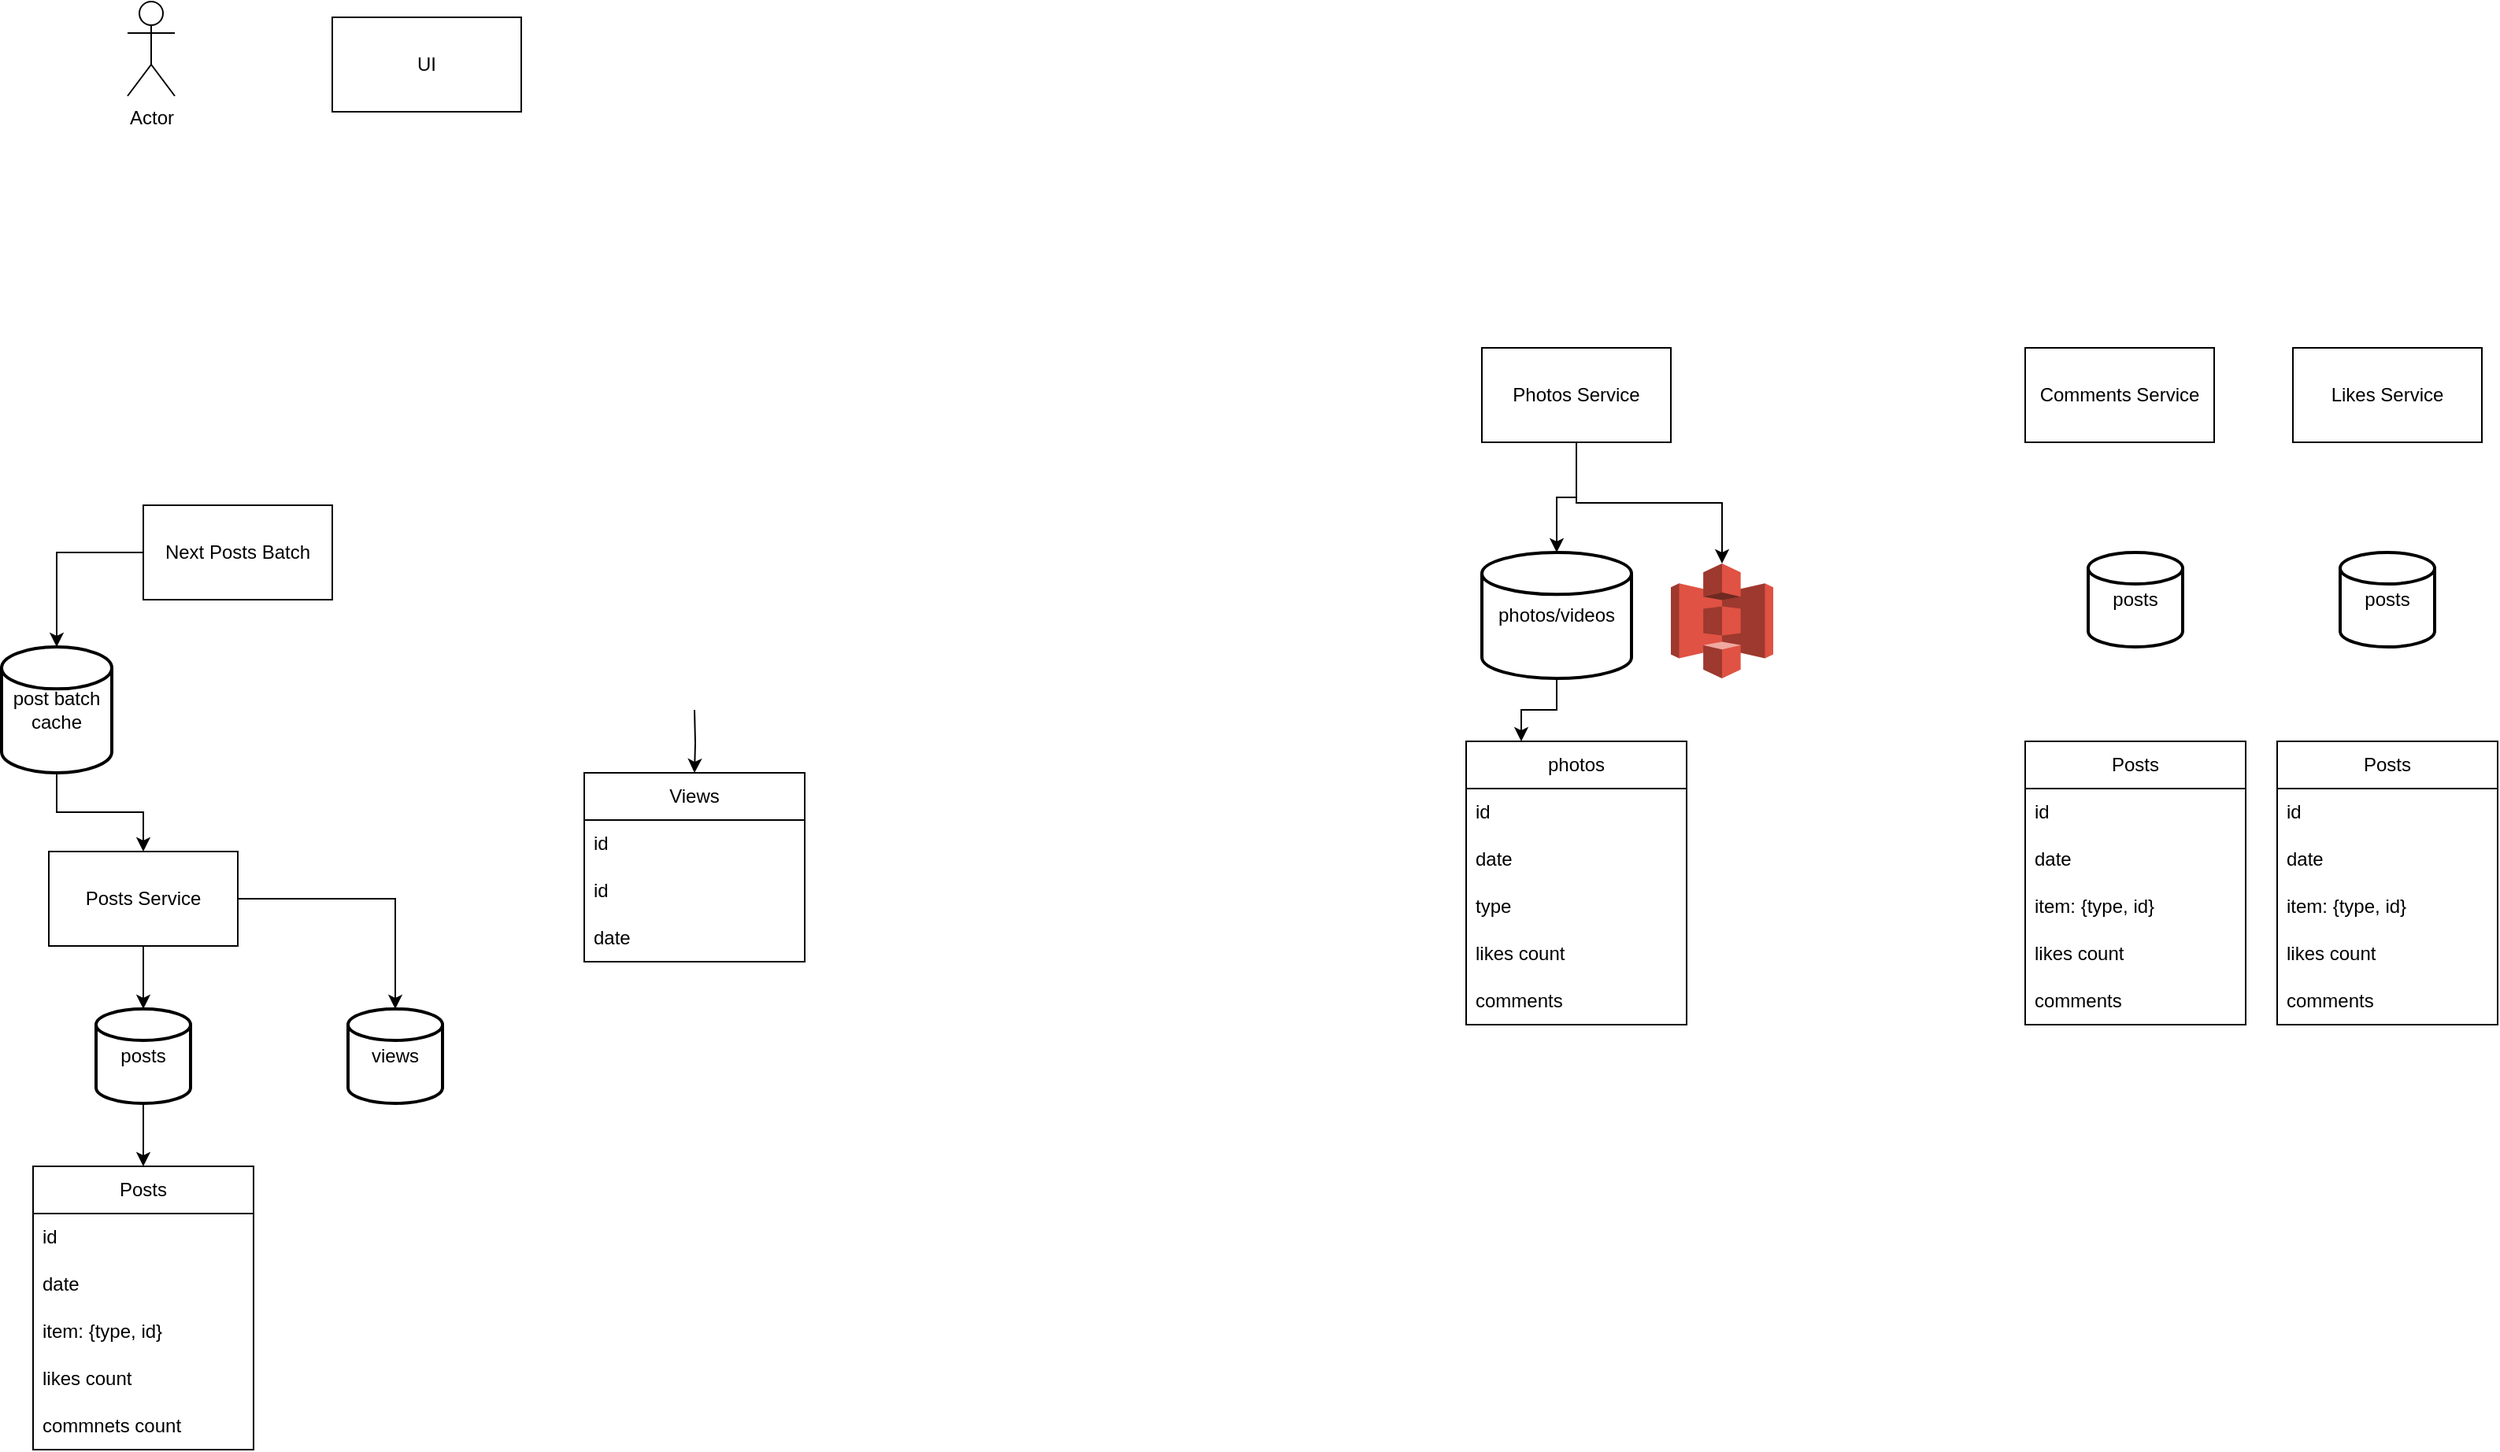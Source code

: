 <mxfile version="26.2.13">
  <diagram name="Page-1" id="V_KNOqPDqetXxnJn7W1N">
    <mxGraphModel dx="964" dy="721" grid="1" gridSize="10" guides="1" tooltips="1" connect="1" arrows="1" fold="1" page="1" pageScale="1" pageWidth="1169" pageHeight="827" math="0" shadow="0">
      <root>
        <mxCell id="0" />
        <mxCell id="1" parent="0" />
        <mxCell id="A8jlQ0syh64Ij3Ti1i6--1" value="Actor" style="shape=umlActor;verticalLabelPosition=bottom;verticalAlign=top;html=1;outlineConnect=0;" vertex="1" parent="1">
          <mxGeometry x="130" y="110" width="30" height="60" as="geometry" />
        </mxCell>
        <mxCell id="A8jlQ0syh64Ij3Ti1i6--2" value="UI" style="rounded=0;whiteSpace=wrap;html=1;" vertex="1" parent="1">
          <mxGeometry x="260" y="120" width="120" height="60" as="geometry" />
        </mxCell>
        <mxCell id="A8jlQ0syh64Ij3Ti1i6--75" style="edgeStyle=orthogonalEdgeStyle;rounded=0;orthogonalLoop=1;jettySize=auto;html=1;" edge="1" parent="1" source="A8jlQ0syh64Ij3Ti1i6--3" target="A8jlQ0syh64Ij3Ti1i6--68">
          <mxGeometry relative="1" as="geometry" />
        </mxCell>
        <mxCell id="A8jlQ0syh64Ij3Ti1i6--3" value="Posts Service" style="rounded=0;whiteSpace=wrap;html=1;" vertex="1" parent="1">
          <mxGeometry x="80" y="650" width="120" height="60" as="geometry" />
        </mxCell>
        <mxCell id="A8jlQ0syh64Ij3Ti1i6--55" style="edgeStyle=orthogonalEdgeStyle;rounded=0;orthogonalLoop=1;jettySize=auto;html=1;entryX=0.5;entryY=0;entryDx=0;entryDy=0;" edge="1" parent="1" source="A8jlQ0syh64Ij3Ti1i6--4" target="A8jlQ0syh64Ij3Ti1i6--6">
          <mxGeometry relative="1" as="geometry" />
        </mxCell>
        <mxCell id="A8jlQ0syh64Ij3Ti1i6--4" value="posts" style="strokeWidth=2;html=1;shape=mxgraph.flowchart.database;whiteSpace=wrap;" vertex="1" parent="1">
          <mxGeometry x="110" y="750" width="60" height="60" as="geometry" />
        </mxCell>
        <mxCell id="A8jlQ0syh64Ij3Ti1i6--5" style="edgeStyle=orthogonalEdgeStyle;rounded=0;orthogonalLoop=1;jettySize=auto;html=1;entryX=0.5;entryY=0;entryDx=0;entryDy=0;entryPerimeter=0;" edge="1" parent="1" source="A8jlQ0syh64Ij3Ti1i6--3" target="A8jlQ0syh64Ij3Ti1i6--4">
          <mxGeometry relative="1" as="geometry" />
        </mxCell>
        <mxCell id="A8jlQ0syh64Ij3Ti1i6--6" value="Posts" style="swimlane;fontStyle=0;childLayout=stackLayout;horizontal=1;startSize=30;horizontalStack=0;resizeParent=1;resizeParentMax=0;resizeLast=0;collapsible=1;marginBottom=0;whiteSpace=wrap;html=1;" vertex="1" parent="1">
          <mxGeometry x="70" y="850" width="140" height="180" as="geometry" />
        </mxCell>
        <mxCell id="A8jlQ0syh64Ij3Ti1i6--7" value="id" style="text;strokeColor=none;fillColor=none;align=left;verticalAlign=middle;spacingLeft=4;spacingRight=4;overflow=hidden;points=[[0,0.5],[1,0.5]];portConstraint=eastwest;rotatable=0;whiteSpace=wrap;html=1;" vertex="1" parent="A8jlQ0syh64Ij3Ti1i6--6">
          <mxGeometry y="30" width="140" height="30" as="geometry" />
        </mxCell>
        <mxCell id="A8jlQ0syh64Ij3Ti1i6--8" value="date" style="text;strokeColor=none;fillColor=none;align=left;verticalAlign=middle;spacingLeft=4;spacingRight=4;overflow=hidden;points=[[0,0.5],[1,0.5]];portConstraint=eastwest;rotatable=0;whiteSpace=wrap;html=1;" vertex="1" parent="A8jlQ0syh64Ij3Ti1i6--6">
          <mxGeometry y="60" width="140" height="30" as="geometry" />
        </mxCell>
        <mxCell id="A8jlQ0syh64Ij3Ti1i6--9" value="item: {type, id}" style="text;strokeColor=none;fillColor=none;align=left;verticalAlign=middle;spacingLeft=4;spacingRight=4;overflow=hidden;points=[[0,0.5],[1,0.5]];portConstraint=eastwest;rotatable=0;whiteSpace=wrap;html=1;" vertex="1" parent="A8jlQ0syh64Ij3Ti1i6--6">
          <mxGeometry y="90" width="140" height="30" as="geometry" />
        </mxCell>
        <mxCell id="A8jlQ0syh64Ij3Ti1i6--11" value="likes count" style="text;strokeColor=none;fillColor=none;align=left;verticalAlign=middle;spacingLeft=4;spacingRight=4;overflow=hidden;points=[[0,0.5],[1,0.5]];portConstraint=eastwest;rotatable=0;whiteSpace=wrap;html=1;" vertex="1" parent="A8jlQ0syh64Ij3Ti1i6--6">
          <mxGeometry y="120" width="140" height="30" as="geometry" />
        </mxCell>
        <mxCell id="A8jlQ0syh64Ij3Ti1i6--82" value="commnets count" style="text;strokeColor=none;fillColor=none;align=left;verticalAlign=middle;spacingLeft=4;spacingRight=4;overflow=hidden;points=[[0,0.5],[1,0.5]];portConstraint=eastwest;rotatable=0;whiteSpace=wrap;html=1;" vertex="1" parent="A8jlQ0syh64Ij3Ti1i6--6">
          <mxGeometry y="150" width="140" height="30" as="geometry" />
        </mxCell>
        <mxCell id="A8jlQ0syh64Ij3Ti1i6--47" style="edgeStyle=orthogonalEdgeStyle;rounded=0;orthogonalLoop=1;jettySize=auto;html=1;" edge="1" parent="1" source="A8jlQ0syh64Ij3Ti1i6--13" target="A8jlQ0syh64Ij3Ti1i6--17">
          <mxGeometry relative="1" as="geometry" />
        </mxCell>
        <mxCell id="A8jlQ0syh64Ij3Ti1i6--13" value="Photos Service" style="rounded=0;whiteSpace=wrap;html=1;" vertex="1" parent="1">
          <mxGeometry x="990" y="330" width="120" height="60" as="geometry" />
        </mxCell>
        <mxCell id="A8jlQ0syh64Ij3Ti1i6--15" value="Comments Service" style="rounded=0;whiteSpace=wrap;html=1;" vertex="1" parent="1">
          <mxGeometry x="1335" y="330" width="120" height="60" as="geometry" />
        </mxCell>
        <mxCell id="A8jlQ0syh64Ij3Ti1i6--16" value="Likes Service" style="rounded=0;whiteSpace=wrap;html=1;" vertex="1" parent="1">
          <mxGeometry x="1505" y="330" width="120" height="60" as="geometry" />
        </mxCell>
        <mxCell id="A8jlQ0syh64Ij3Ti1i6--48" style="edgeStyle=orthogonalEdgeStyle;rounded=0;orthogonalLoop=1;jettySize=auto;html=1;entryX=0.25;entryY=0;entryDx=0;entryDy=0;" edge="1" parent="1" source="A8jlQ0syh64Ij3Ti1i6--17" target="A8jlQ0syh64Ij3Ti1i6--18">
          <mxGeometry relative="1" as="geometry" />
        </mxCell>
        <mxCell id="A8jlQ0syh64Ij3Ti1i6--17" value="photos/videos" style="strokeWidth=2;html=1;shape=mxgraph.flowchart.database;whiteSpace=wrap;" vertex="1" parent="1">
          <mxGeometry x="990" y="460" width="95" height="80" as="geometry" />
        </mxCell>
        <mxCell id="A8jlQ0syh64Ij3Ti1i6--18" value="photos" style="swimlane;fontStyle=0;childLayout=stackLayout;horizontal=1;startSize=30;horizontalStack=0;resizeParent=1;resizeParentMax=0;resizeLast=0;collapsible=1;marginBottom=0;whiteSpace=wrap;html=1;" vertex="1" parent="1">
          <mxGeometry x="980" y="580" width="140" height="180" as="geometry" />
        </mxCell>
        <mxCell id="A8jlQ0syh64Ij3Ti1i6--19" value="id" style="text;strokeColor=none;fillColor=none;align=left;verticalAlign=middle;spacingLeft=4;spacingRight=4;overflow=hidden;points=[[0,0.5],[1,0.5]];portConstraint=eastwest;rotatable=0;whiteSpace=wrap;html=1;" vertex="1" parent="A8jlQ0syh64Ij3Ti1i6--18">
          <mxGeometry y="30" width="140" height="30" as="geometry" />
        </mxCell>
        <mxCell id="A8jlQ0syh64Ij3Ti1i6--20" value="date" style="text;strokeColor=none;fillColor=none;align=left;verticalAlign=middle;spacingLeft=4;spacingRight=4;overflow=hidden;points=[[0,0.5],[1,0.5]];portConstraint=eastwest;rotatable=0;whiteSpace=wrap;html=1;" vertex="1" parent="A8jlQ0syh64Ij3Ti1i6--18">
          <mxGeometry y="60" width="140" height="30" as="geometry" />
        </mxCell>
        <mxCell id="A8jlQ0syh64Ij3Ti1i6--21" value="type" style="text;strokeColor=none;fillColor=none;align=left;verticalAlign=middle;spacingLeft=4;spacingRight=4;overflow=hidden;points=[[0,0.5],[1,0.5]];portConstraint=eastwest;rotatable=0;whiteSpace=wrap;html=1;" vertex="1" parent="A8jlQ0syh64Ij3Ti1i6--18">
          <mxGeometry y="90" width="140" height="30" as="geometry" />
        </mxCell>
        <mxCell id="A8jlQ0syh64Ij3Ti1i6--22" value="likes count" style="text;strokeColor=none;fillColor=none;align=left;verticalAlign=middle;spacingLeft=4;spacingRight=4;overflow=hidden;points=[[0,0.5],[1,0.5]];portConstraint=eastwest;rotatable=0;whiteSpace=wrap;html=1;" vertex="1" parent="A8jlQ0syh64Ij3Ti1i6--18">
          <mxGeometry y="120" width="140" height="30" as="geometry" />
        </mxCell>
        <mxCell id="A8jlQ0syh64Ij3Ti1i6--23" value="comments" style="text;strokeColor=none;fillColor=none;align=left;verticalAlign=middle;spacingLeft=4;spacingRight=4;overflow=hidden;points=[[0,0.5],[1,0.5]];portConstraint=eastwest;rotatable=0;whiteSpace=wrap;html=1;" vertex="1" parent="A8jlQ0syh64Ij3Ti1i6--18">
          <mxGeometry y="150" width="140" height="30" as="geometry" />
        </mxCell>
        <mxCell id="A8jlQ0syh64Ij3Ti1i6--31" value="posts" style="strokeWidth=2;html=1;shape=mxgraph.flowchart.database;whiteSpace=wrap;" vertex="1" parent="1">
          <mxGeometry x="1375" y="460" width="60" height="60" as="geometry" />
        </mxCell>
        <mxCell id="A8jlQ0syh64Ij3Ti1i6--32" value="Posts" style="swimlane;fontStyle=0;childLayout=stackLayout;horizontal=1;startSize=30;horizontalStack=0;resizeParent=1;resizeParentMax=0;resizeLast=0;collapsible=1;marginBottom=0;whiteSpace=wrap;html=1;" vertex="1" parent="1">
          <mxGeometry x="1335" y="580" width="140" height="180" as="geometry" />
        </mxCell>
        <mxCell id="A8jlQ0syh64Ij3Ti1i6--33" value="id" style="text;strokeColor=none;fillColor=none;align=left;verticalAlign=middle;spacingLeft=4;spacingRight=4;overflow=hidden;points=[[0,0.5],[1,0.5]];portConstraint=eastwest;rotatable=0;whiteSpace=wrap;html=1;" vertex="1" parent="A8jlQ0syh64Ij3Ti1i6--32">
          <mxGeometry y="30" width="140" height="30" as="geometry" />
        </mxCell>
        <mxCell id="A8jlQ0syh64Ij3Ti1i6--34" value="date" style="text;strokeColor=none;fillColor=none;align=left;verticalAlign=middle;spacingLeft=4;spacingRight=4;overflow=hidden;points=[[0,0.5],[1,0.5]];portConstraint=eastwest;rotatable=0;whiteSpace=wrap;html=1;" vertex="1" parent="A8jlQ0syh64Ij3Ti1i6--32">
          <mxGeometry y="60" width="140" height="30" as="geometry" />
        </mxCell>
        <mxCell id="A8jlQ0syh64Ij3Ti1i6--35" value="item: {type, id}" style="text;strokeColor=none;fillColor=none;align=left;verticalAlign=middle;spacingLeft=4;spacingRight=4;overflow=hidden;points=[[0,0.5],[1,0.5]];portConstraint=eastwest;rotatable=0;whiteSpace=wrap;html=1;" vertex="1" parent="A8jlQ0syh64Ij3Ti1i6--32">
          <mxGeometry y="90" width="140" height="30" as="geometry" />
        </mxCell>
        <mxCell id="A8jlQ0syh64Ij3Ti1i6--36" value="likes count" style="text;strokeColor=none;fillColor=none;align=left;verticalAlign=middle;spacingLeft=4;spacingRight=4;overflow=hidden;points=[[0,0.5],[1,0.5]];portConstraint=eastwest;rotatable=0;whiteSpace=wrap;html=1;" vertex="1" parent="A8jlQ0syh64Ij3Ti1i6--32">
          <mxGeometry y="120" width="140" height="30" as="geometry" />
        </mxCell>
        <mxCell id="A8jlQ0syh64Ij3Ti1i6--37" value="comments" style="text;strokeColor=none;fillColor=none;align=left;verticalAlign=middle;spacingLeft=4;spacingRight=4;overflow=hidden;points=[[0,0.5],[1,0.5]];portConstraint=eastwest;rotatable=0;whiteSpace=wrap;html=1;" vertex="1" parent="A8jlQ0syh64Ij3Ti1i6--32">
          <mxGeometry y="150" width="140" height="30" as="geometry" />
        </mxCell>
        <mxCell id="A8jlQ0syh64Ij3Ti1i6--38" value="posts" style="strokeWidth=2;html=1;shape=mxgraph.flowchart.database;whiteSpace=wrap;" vertex="1" parent="1">
          <mxGeometry x="1535" y="460" width="60" height="60" as="geometry" />
        </mxCell>
        <mxCell id="A8jlQ0syh64Ij3Ti1i6--39" value="Posts" style="swimlane;fontStyle=0;childLayout=stackLayout;horizontal=1;startSize=30;horizontalStack=0;resizeParent=1;resizeParentMax=0;resizeLast=0;collapsible=1;marginBottom=0;whiteSpace=wrap;html=1;" vertex="1" parent="1">
          <mxGeometry x="1495" y="580" width="140" height="180" as="geometry" />
        </mxCell>
        <mxCell id="A8jlQ0syh64Ij3Ti1i6--40" value="id" style="text;strokeColor=none;fillColor=none;align=left;verticalAlign=middle;spacingLeft=4;spacingRight=4;overflow=hidden;points=[[0,0.5],[1,0.5]];portConstraint=eastwest;rotatable=0;whiteSpace=wrap;html=1;" vertex="1" parent="A8jlQ0syh64Ij3Ti1i6--39">
          <mxGeometry y="30" width="140" height="30" as="geometry" />
        </mxCell>
        <mxCell id="A8jlQ0syh64Ij3Ti1i6--41" value="date" style="text;strokeColor=none;fillColor=none;align=left;verticalAlign=middle;spacingLeft=4;spacingRight=4;overflow=hidden;points=[[0,0.5],[1,0.5]];portConstraint=eastwest;rotatable=0;whiteSpace=wrap;html=1;" vertex="1" parent="A8jlQ0syh64Ij3Ti1i6--39">
          <mxGeometry y="60" width="140" height="30" as="geometry" />
        </mxCell>
        <mxCell id="A8jlQ0syh64Ij3Ti1i6--42" value="item: {type, id}" style="text;strokeColor=none;fillColor=none;align=left;verticalAlign=middle;spacingLeft=4;spacingRight=4;overflow=hidden;points=[[0,0.5],[1,0.5]];portConstraint=eastwest;rotatable=0;whiteSpace=wrap;html=1;" vertex="1" parent="A8jlQ0syh64Ij3Ti1i6--39">
          <mxGeometry y="90" width="140" height="30" as="geometry" />
        </mxCell>
        <mxCell id="A8jlQ0syh64Ij3Ti1i6--43" value="likes count" style="text;strokeColor=none;fillColor=none;align=left;verticalAlign=middle;spacingLeft=4;spacingRight=4;overflow=hidden;points=[[0,0.5],[1,0.5]];portConstraint=eastwest;rotatable=0;whiteSpace=wrap;html=1;" vertex="1" parent="A8jlQ0syh64Ij3Ti1i6--39">
          <mxGeometry y="120" width="140" height="30" as="geometry" />
        </mxCell>
        <mxCell id="A8jlQ0syh64Ij3Ti1i6--44" value="comments" style="text;strokeColor=none;fillColor=none;align=left;verticalAlign=middle;spacingLeft=4;spacingRight=4;overflow=hidden;points=[[0,0.5],[1,0.5]];portConstraint=eastwest;rotatable=0;whiteSpace=wrap;html=1;" vertex="1" parent="A8jlQ0syh64Ij3Ti1i6--39">
          <mxGeometry y="150" width="140" height="30" as="geometry" />
        </mxCell>
        <mxCell id="A8jlQ0syh64Ij3Ti1i6--45" value="" style="outlineConnect=0;dashed=0;verticalLabelPosition=bottom;verticalAlign=top;align=center;html=1;shape=mxgraph.aws3.s3;fillColor=#E05243;gradientColor=none;" vertex="1" parent="1">
          <mxGeometry x="1110" y="467" width="65" height="73" as="geometry" />
        </mxCell>
        <mxCell id="A8jlQ0syh64Ij3Ti1i6--46" style="edgeStyle=orthogonalEdgeStyle;rounded=0;orthogonalLoop=1;jettySize=auto;html=1;entryX=0.5;entryY=0;entryDx=0;entryDy=0;entryPerimeter=0;" edge="1" parent="1" source="A8jlQ0syh64Ij3Ti1i6--13" target="A8jlQ0syh64Ij3Ti1i6--45">
          <mxGeometry relative="1" as="geometry" />
        </mxCell>
        <mxCell id="A8jlQ0syh64Ij3Ti1i6--53" style="edgeStyle=orthogonalEdgeStyle;rounded=0;orthogonalLoop=1;jettySize=auto;html=1;" edge="1" parent="1" source="A8jlQ0syh64Ij3Ti1i6--51" target="A8jlQ0syh64Ij3Ti1i6--52">
          <mxGeometry relative="1" as="geometry" />
        </mxCell>
        <mxCell id="A8jlQ0syh64Ij3Ti1i6--51" value="Next Posts Batch" style="rounded=0;whiteSpace=wrap;html=1;" vertex="1" parent="1">
          <mxGeometry x="140" y="430" width="120" height="60" as="geometry" />
        </mxCell>
        <mxCell id="A8jlQ0syh64Ij3Ti1i6--83" style="edgeStyle=orthogonalEdgeStyle;rounded=0;orthogonalLoop=1;jettySize=auto;html=1;entryX=0.5;entryY=0;entryDx=0;entryDy=0;" edge="1" parent="1" source="A8jlQ0syh64Ij3Ti1i6--52" target="A8jlQ0syh64Ij3Ti1i6--3">
          <mxGeometry relative="1" as="geometry" />
        </mxCell>
        <mxCell id="A8jlQ0syh64Ij3Ti1i6--52" value="post batch cache" style="strokeWidth=2;html=1;shape=mxgraph.flowchart.database;whiteSpace=wrap;" vertex="1" parent="1">
          <mxGeometry x="50" y="520" width="70" height="80" as="geometry" />
        </mxCell>
        <mxCell id="A8jlQ0syh64Ij3Ti1i6--67" style="edgeStyle=orthogonalEdgeStyle;rounded=0;orthogonalLoop=1;jettySize=auto;html=1;entryX=0.5;entryY=0;entryDx=0;entryDy=0;" edge="1" parent="1" target="A8jlQ0syh64Ij3Ti1i6--69">
          <mxGeometry relative="1" as="geometry">
            <mxPoint x="490" y="560" as="sourcePoint" />
          </mxGeometry>
        </mxCell>
        <mxCell id="A8jlQ0syh64Ij3Ti1i6--68" value="views" style="strokeWidth=2;html=1;shape=mxgraph.flowchart.database;whiteSpace=wrap;" vertex="1" parent="1">
          <mxGeometry x="270" y="750" width="60" height="60" as="geometry" />
        </mxCell>
        <mxCell id="A8jlQ0syh64Ij3Ti1i6--69" value="Views" style="swimlane;fontStyle=0;childLayout=stackLayout;horizontal=1;startSize=30;horizontalStack=0;resizeParent=1;resizeParentMax=0;resizeLast=0;collapsible=1;marginBottom=0;whiteSpace=wrap;html=1;" vertex="1" parent="1">
          <mxGeometry x="420" y="600" width="140" height="120" as="geometry" />
        </mxCell>
        <mxCell id="A8jlQ0syh64Ij3Ti1i6--70" value="id" style="text;strokeColor=none;fillColor=none;align=left;verticalAlign=middle;spacingLeft=4;spacingRight=4;overflow=hidden;points=[[0,0.5],[1,0.5]];portConstraint=eastwest;rotatable=0;whiteSpace=wrap;html=1;" vertex="1" parent="A8jlQ0syh64Ij3Ti1i6--69">
          <mxGeometry y="30" width="140" height="30" as="geometry" />
        </mxCell>
        <mxCell id="A8jlQ0syh64Ij3Ti1i6--71" value="id" style="text;strokeColor=none;fillColor=none;align=left;verticalAlign=middle;spacingLeft=4;spacingRight=4;overflow=hidden;points=[[0,0.5],[1,0.5]];portConstraint=eastwest;rotatable=0;whiteSpace=wrap;html=1;" vertex="1" parent="A8jlQ0syh64Ij3Ti1i6--69">
          <mxGeometry y="60" width="140" height="30" as="geometry" />
        </mxCell>
        <mxCell id="A8jlQ0syh64Ij3Ti1i6--72" value="date" style="text;strokeColor=none;fillColor=none;align=left;verticalAlign=middle;spacingLeft=4;spacingRight=4;overflow=hidden;points=[[0,0.5],[1,0.5]];portConstraint=eastwest;rotatable=0;whiteSpace=wrap;html=1;" vertex="1" parent="A8jlQ0syh64Ij3Ti1i6--69">
          <mxGeometry y="90" width="140" height="30" as="geometry" />
        </mxCell>
      </root>
    </mxGraphModel>
  </diagram>
</mxfile>

